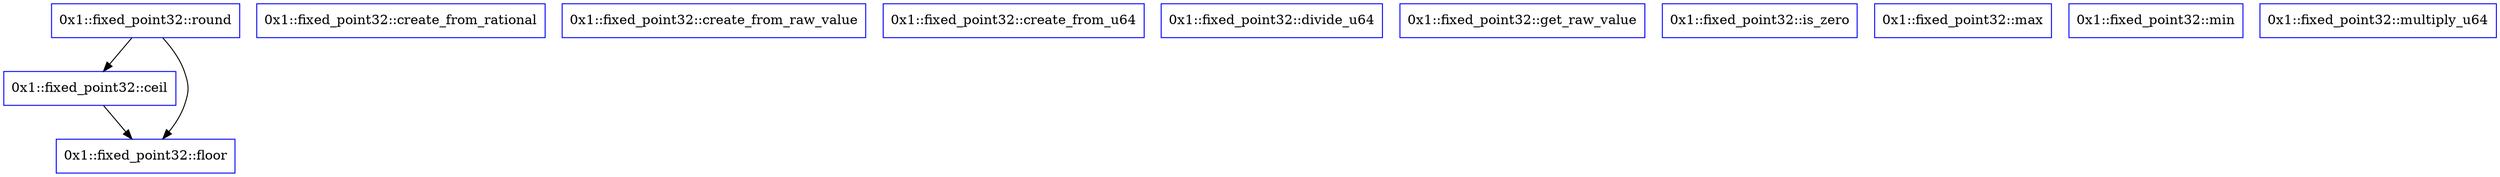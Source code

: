 digraph {
    0 [ label = "0" label="0x1::fixed_point32::ceil", shape=box, color=blue]
    1 [ label = "1" label="0x1::fixed_point32::floor", shape=box, color=blue]
    2 [ label = "2" label="0x1::fixed_point32::create_from_rational", shape=box, color=blue]
    3 [ label = "3" label="0x1::fixed_point32::create_from_raw_value", shape=box, color=blue]
    4 [ label = "4" label="0x1::fixed_point32::create_from_u64", shape=box, color=blue]
    5 [ label = "5" label="0x1::fixed_point32::divide_u64", shape=box, color=blue]
    6 [ label = "6" label="0x1::fixed_point32::get_raw_value", shape=box, color=blue]
    7 [ label = "7" label="0x1::fixed_point32::is_zero", shape=box, color=blue]
    8 [ label = "8" label="0x1::fixed_point32::max", shape=box, color=blue]
    9 [ label = "9" label="0x1::fixed_point32::min", shape=box, color=blue]
    10 [ label = "10" label="0x1::fixed_point32::multiply_u64", shape=box, color=blue]
    11 [ label = "11" label="0x1::fixed_point32::round", shape=box, color=blue]
    0 -> 1 [ label = "\"\"" label=""]
    11 -> 0 [ label = "\"\"" label=""]
    11 -> 1 [ label = "\"\"" label=""]
}
